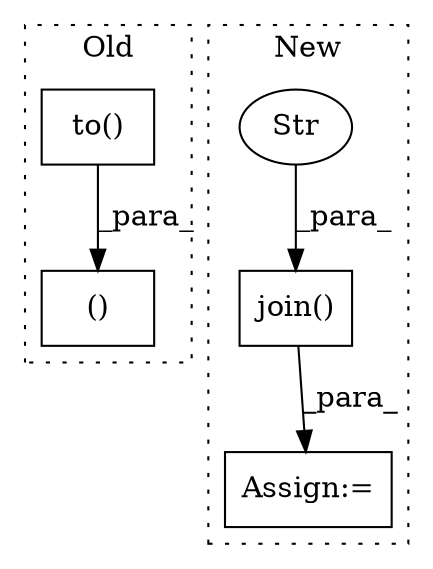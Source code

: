 digraph G {
subgraph cluster0 {
1 [label="to()" a="75" s="731,787" l="45,1" shape="box"];
5 [label="()" a="54" s="812" l="37" shape="box"];
label = "Old";
style="dotted";
}
subgraph cluster1 {
2 [label="join()" a="75" s="1299,1334" l="13,1" shape="box"];
3 [label="Assign:=" a="68" s="1284" l="7" shape="box"];
4 [label="Str" a="66" s="1312" l="16" shape="ellipse"];
label = "New";
style="dotted";
}
1 -> 5 [label="_para_"];
2 -> 3 [label="_para_"];
4 -> 2 [label="_para_"];
}